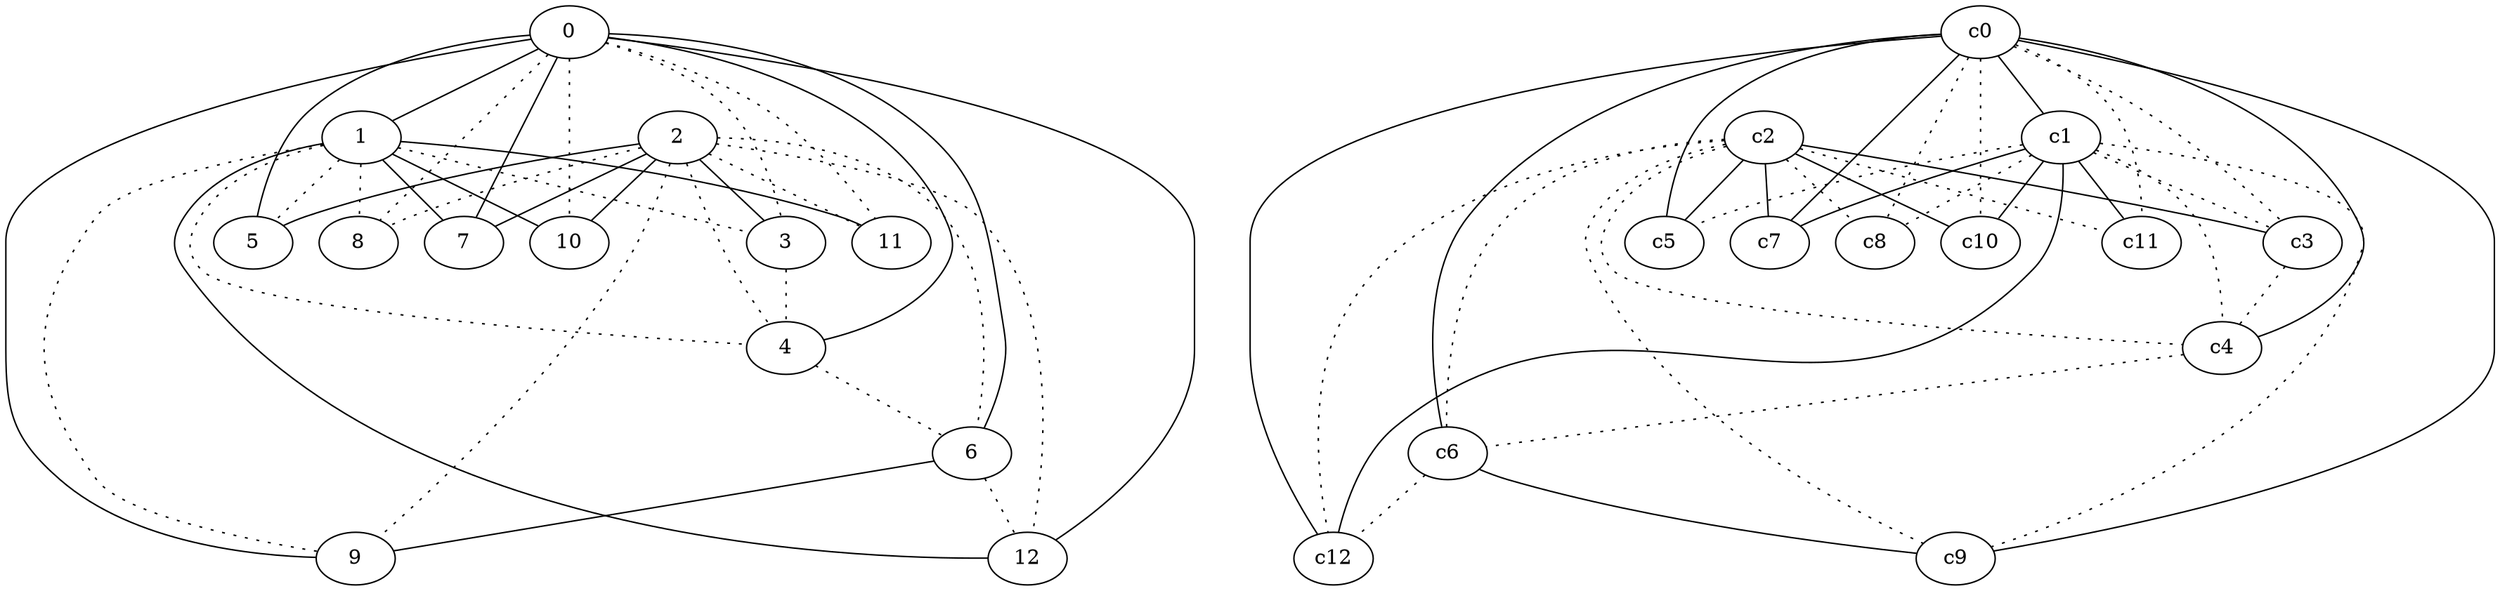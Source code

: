 graph {
a0[label=0];
a1[label=1];
a2[label=2];
a3[label=3];
a4[label=4];
a5[label=5];
a6[label=6];
a7[label=7];
a8[label=8];
a9[label=9];
a10[label=10];
a11[label=11];
a12[label=12];
a0 -- a1;
a0 -- a3 [style=dotted];
a0 -- a4;
a0 -- a5;
a0 -- a6;
a0 -- a7;
a0 -- a8 [style=dotted];
a0 -- a9;
a0 -- a10 [style=dotted];
a0 -- a11 [style=dotted];
a0 -- a12;
a1 -- a3 [style=dotted];
a1 -- a4 [style=dotted];
a1 -- a5 [style=dotted];
a1 -- a7;
a1 -- a8 [style=dotted];
a1 -- a9 [style=dotted];
a1 -- a10;
a1 -- a11;
a1 -- a12;
a2 -- a3;
a2 -- a4 [style=dotted];
a2 -- a5;
a2 -- a6 [style=dotted];
a2 -- a7;
a2 -- a8 [style=dotted];
a2 -- a9 [style=dotted];
a2 -- a10;
a2 -- a11 [style=dotted];
a2 -- a12 [style=dotted];
a3 -- a4 [style=dotted];
a4 -- a6 [style=dotted];
a6 -- a9;
a6 -- a12 [style=dotted];
c0 -- c1;
c0 -- c3 [style=dotted];
c0 -- c4;
c0 -- c5;
c0 -- c6;
c0 -- c7;
c0 -- c8 [style=dotted];
c0 -- c9;
c0 -- c10 [style=dotted];
c0 -- c11 [style=dotted];
c0 -- c12;
c1 -- c3 [style=dotted];
c1 -- c4 [style=dotted];
c1 -- c5 [style=dotted];
c1 -- c7;
c1 -- c8 [style=dotted];
c1 -- c9 [style=dotted];
c1 -- c10;
c1 -- c11;
c1 -- c12;
c2 -- c3;
c2 -- c4 [style=dotted];
c2 -- c5;
c2 -- c6 [style=dotted];
c2 -- c7;
c2 -- c8 [style=dotted];
c2 -- c9 [style=dotted];
c2 -- c10;
c2 -- c11 [style=dotted];
c2 -- c12 [style=dotted];
c3 -- c4 [style=dotted];
c4 -- c6 [style=dotted];
c6 -- c9;
c6 -- c12 [style=dotted];
}
